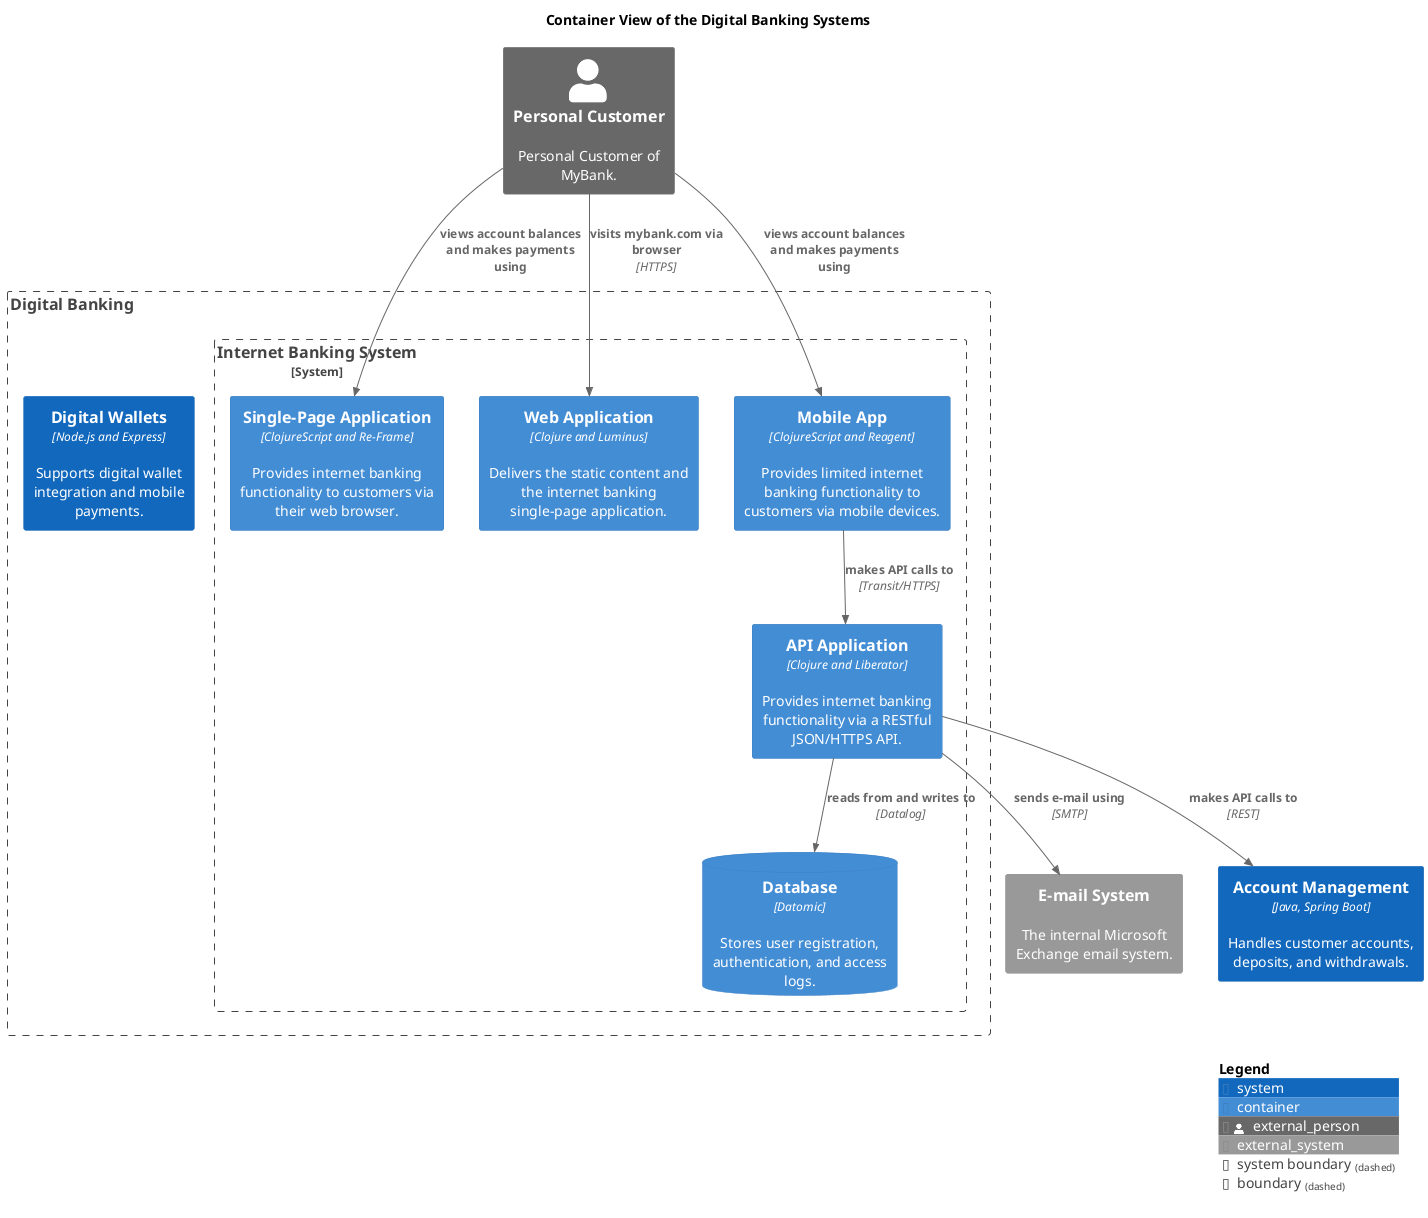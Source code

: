 @startuml container-view
!include <C4/C4_Container.puml>
!include <awslib14/AWSCommon>
!include <awslib14/AWSC4Integration>
!include <azure/AzureCommon>
!include <azure/AzureC4Integration>
!include <tupadr3/common>


LAYOUT_TOP_DOWN()




title Container View of the Digital Banking Systems
System_Ext(mybank_emailSystem, "E-mail System", $descr="The internal Microsoft Exchange email system.")
Boundary(mybank_digitalBanking_contextBoundary, "Digital Banking") {
  System(mybank_digitalBanking_digitalWalletsSystem, "Digital Wallets", $descr="Supports digital wallet integration and mobile payments.", $type="Node.js and Express")
  System_Boundary(mybank_digitalBanking_internetBankingSystem_internetBankingSystem, "Internet Banking System") {
    Container(mybank_digitalBanking_internetBankingSystem_apiApplication, "API Application", $descr="Provides internet banking functionality via a RESTful JSON/HTTPS API.", $techn="Clojure and Liberator")
    Container(mybank_digitalBanking_internetBankingSystem_singlePageApp, "Single-Page Application", $descr="Provides internet banking functionality to customers via their web browser.", $techn="ClojureScript and Re-Frame")
    Container(mybank_digitalBanking_internetBankingSystem_webApp, "Web Application", $descr="Delivers the static content and the internet banking single-page application.", $techn="Clojure and Luminus")
    Container(mybank_digitalBanking_internetBankingSystem_mobileApp, "Mobile App", $descr="Provides limited internet banking functionality to customers via mobile devices.", $techn="ClojureScript and Reagent")
    ContainerDb(mybank_digitalBanking_internetBankingSystem_database, "Database", $descr="Stores user registration, authentication, and access logs.", $techn="Datomic")
  }
}
Person_Ext(mybank_personalCustomer, "Personal Customer", $descr="Personal Customer of MyBank.")
System(mybank_coreBanking_accountManagementSystem, "Account Management", $descr="Handles customer accounts, deposits, and withdrawals.", $type="Java, Spring Boot")
Rel(mybank_personalCustomer, mybank_digitalBanking_internetBankingSystem_webApp, "visits mybank.com via browser", $techn="HTTPS")
Rel(mybank_digitalBanking_internetBankingSystem_apiApplication, mybank_emailSystem, "sends e-mail using", $techn="SMTP")
Rel(mybank_digitalBanking_internetBankingSystem_apiApplication, mybank_coreBanking_accountManagementSystem, "makes API calls to", $techn="REST")
Rel(mybank_personalCustomer, mybank_digitalBanking_internetBankingSystem_singlePageApp, "views account balances and makes payments using")
Rel(mybank_digitalBanking_internetBankingSystem_mobileApp, mybank_digitalBanking_internetBankingSystem_apiApplication, "makes API calls to", $techn="Transit/HTTPS")
Rel(mybank_personalCustomer, mybank_digitalBanking_internetBankingSystem_mobileApp, "views account balances and makes payments using")
Rel(mybank_digitalBanking_internetBankingSystem_apiApplication, mybank_digitalBanking_internetBankingSystem_database, "reads from and writes to", $techn="Datalog")
SHOW_LEGEND()
@enduml
